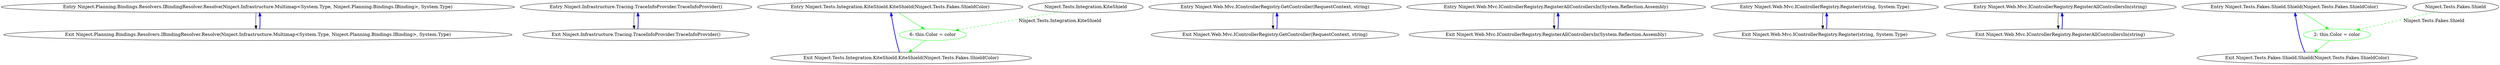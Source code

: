 digraph  {
m0_0 [cluster="Ninject.Planning.Bindings.Resolvers.IBindingResolver.Resolve(Ninject.Infrastructure.Multimap<System.Type, Ninject.Planning.Bindings.IBinding>, System.Type)", file="DefaultParameterTests.cs", label="Entry Ninject.Planning.Bindings.Resolvers.IBindingResolver.Resolve(Ninject.Infrastructure.Multimap<System.Type, Ninject.Planning.Bindings.IBinding>, System.Type)", span="31-31"];
m0_1 [cluster="Ninject.Planning.Bindings.Resolvers.IBindingResolver.Resolve(Ninject.Infrastructure.Multimap<System.Type, Ninject.Planning.Bindings.IBinding>, System.Type)", file="DefaultParameterTests.cs", label="Exit Ninject.Planning.Bindings.Resolvers.IBindingResolver.Resolve(Ninject.Infrastructure.Multimap<System.Type, Ninject.Planning.Bindings.IBinding>, System.Type)", span="31-31"];
m1_0 [cluster="Ninject.Infrastructure.Tracing.TraceInfoProvider.TraceInfoProvider()", file="INinjectSettings.cs", label="Entry Ninject.Infrastructure.Tracing.TraceInfoProvider.TraceInfoProvider()", span="35-35"];
m1_1 [cluster="Ninject.Infrastructure.Tracing.TraceInfoProvider.TraceInfoProvider()", file="INinjectSettings.cs", label="Exit Ninject.Infrastructure.Tracing.TraceInfoProvider.TraceInfoProvider()", span="35-35"];
m2_0 [cluster="Ninject.Tests.Integration.KiteShield.KiteShield(Ninject.Tests.Fakes.ShieldColor)", file="KiteShield.cs", label="Entry Ninject.Tests.Integration.KiteShield.KiteShield(Ninject.Tests.Fakes.ShieldColor)", span="8-8"];
m2_1 [cluster="Ninject.Tests.Integration.KiteShield.KiteShield(Ninject.Tests.Fakes.ShieldColor)", color=green, community=0, file="KiteShield.cs", label="6: this.Color = color", span="10-10"];
m2_2 [cluster="Ninject.Tests.Integration.KiteShield.KiteShield(Ninject.Tests.Fakes.ShieldColor)", file="KiteShield.cs", label="Exit Ninject.Tests.Integration.KiteShield.KiteShield(Ninject.Tests.Fakes.ShieldColor)", span="8-8"];
m2_3 [file="KiteShield.cs", label="Ninject.Tests.Integration.KiteShield", span=""];
m3_6 [cluster="Ninject.Web.Mvc.IControllerRegistry.GetController(RequestContext, string)", file="NinjectSettings.cs", label="Entry Ninject.Web.Mvc.IControllerRegistry.GetController(RequestContext, string)", span="12-12"];
m3_7 [cluster="Ninject.Web.Mvc.IControllerRegistry.GetController(RequestContext, string)", file="NinjectSettings.cs", label="Exit Ninject.Web.Mvc.IControllerRegistry.GetController(RequestContext, string)", span="12-12"];
m3_2 [cluster="Ninject.Web.Mvc.IControllerRegistry.RegisterAllControllersIn(System.Reflection.Assembly)", file="NinjectSettings.cs", label="Entry Ninject.Web.Mvc.IControllerRegistry.RegisterAllControllersIn(System.Reflection.Assembly)", span="9-9"];
m3_3 [cluster="Ninject.Web.Mvc.IControllerRegistry.RegisterAllControllersIn(System.Reflection.Assembly)", file="NinjectSettings.cs", label="Exit Ninject.Web.Mvc.IControllerRegistry.RegisterAllControllersIn(System.Reflection.Assembly)", span="9-9"];
m3_4 [cluster="Ninject.Web.Mvc.IControllerRegistry.Register(string, System.Type)", file="NinjectSettings.cs", label="Entry Ninject.Web.Mvc.IControllerRegistry.Register(string, System.Type)", span="11-11"];
m3_5 [cluster="Ninject.Web.Mvc.IControllerRegistry.Register(string, System.Type)", file="NinjectSettings.cs", label="Exit Ninject.Web.Mvc.IControllerRegistry.Register(string, System.Type)", span="11-11"];
m3_0 [cluster="Ninject.Web.Mvc.IControllerRegistry.RegisterAllControllersIn(string)", file="NinjectSettings.cs", label="Entry Ninject.Web.Mvc.IControllerRegistry.RegisterAllControllersIn(string)", span="8-8"];
m3_1 [cluster="Ninject.Web.Mvc.IControllerRegistry.RegisterAllControllersIn(string)", file="NinjectSettings.cs", label="Exit Ninject.Web.Mvc.IControllerRegistry.RegisterAllControllersIn(string)", span="8-8"];
m5_0 [cluster="Ninject.Tests.Fakes.Shield.Shield(Ninject.Tests.Fakes.ShieldColor)", file="Shield.cs", label="Entry Ninject.Tests.Fakes.Shield.Shield(Ninject.Tests.Fakes.ShieldColor)", span="15-15"];
m5_1 [cluster="Ninject.Tests.Fakes.Shield.Shield(Ninject.Tests.Fakes.ShieldColor)", color=green, community=0, file="Shield.cs", label="2: this.Color = color", span="17-17"];
m5_2 [cluster="Ninject.Tests.Fakes.Shield.Shield(Ninject.Tests.Fakes.ShieldColor)", file="Shield.cs", label="Exit Ninject.Tests.Fakes.Shield.Shield(Ninject.Tests.Fakes.ShieldColor)", span="15-15"];
m5_3 [file="Shield.cs", label="Ninject.Tests.Fakes.Shield", span=""];
m0_0 -> m0_1  [key=0, style=solid];
m0_1 -> m0_0  [color=blue, key=0, style=bold];
m1_0 -> m1_1  [key=0, style=solid];
m1_1 -> m1_0  [color=blue, key=0, style=bold];
m2_0 -> m2_1  [color=green, key=0, style=solid];
m2_1 -> m2_2  [color=green, key=0, style=solid];
m2_2 -> m2_0  [color=blue, key=0, style=bold];
m2_3 -> m2_1  [color=green, key=1, label="Ninject.Tests.Integration.KiteShield", style=dashed];
m3_6 -> m3_7  [key=0, style=solid];
m3_7 -> m3_6  [color=blue, key=0, style=bold];
m3_2 -> m3_3  [key=0, style=solid];
m3_3 -> m3_2  [color=blue, key=0, style=bold];
m3_4 -> m3_5  [key=0, style=solid];
m3_5 -> m3_4  [color=blue, key=0, style=bold];
m3_0 -> m3_1  [key=0, style=solid];
m3_1 -> m3_0  [color=blue, key=0, style=bold];
m5_0 -> m5_1  [color=green, key=0, style=solid];
m5_1 -> m5_2  [color=green, key=0, style=solid];
m5_2 -> m5_0  [color=blue, key=0, style=bold];
m5_3 -> m5_1  [color=green, key=1, label="Ninject.Tests.Fakes.Shield", style=dashed];
}
